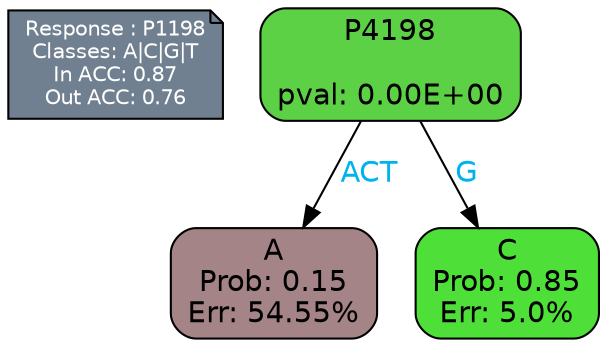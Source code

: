 digraph Tree {
node [shape=box, style="filled, rounded", color="black", fontname=helvetica] ;
graph [ranksep=equally, splines=polylines, bgcolor=transparent, dpi=600] ;
edge [fontname=helvetica] ;
LEGEND [label="Response : P1198
Classes: A|C|G|T
In ACC: 0.87
Out ACC: 0.76
",shape=note,align=left,style=filled,fillcolor="slategray",fontcolor="white",fontsize=10];1 [label="P4198

pval: 0.00E+00", fillcolor="#5cd145"] ;
2 [label="A
Prob: 0.15
Err: 54.55%", fillcolor="#a58487"] ;
3 [label="C
Prob: 0.85
Err: 5.0%", fillcolor="#4edf39"] ;
1 -> 2 [label="ACT",fontcolor=deepskyblue2] ;
1 -> 3 [label="G",fontcolor=deepskyblue2] ;
{rank = same; 2;3;}{rank = same; LEGEND;1;}}